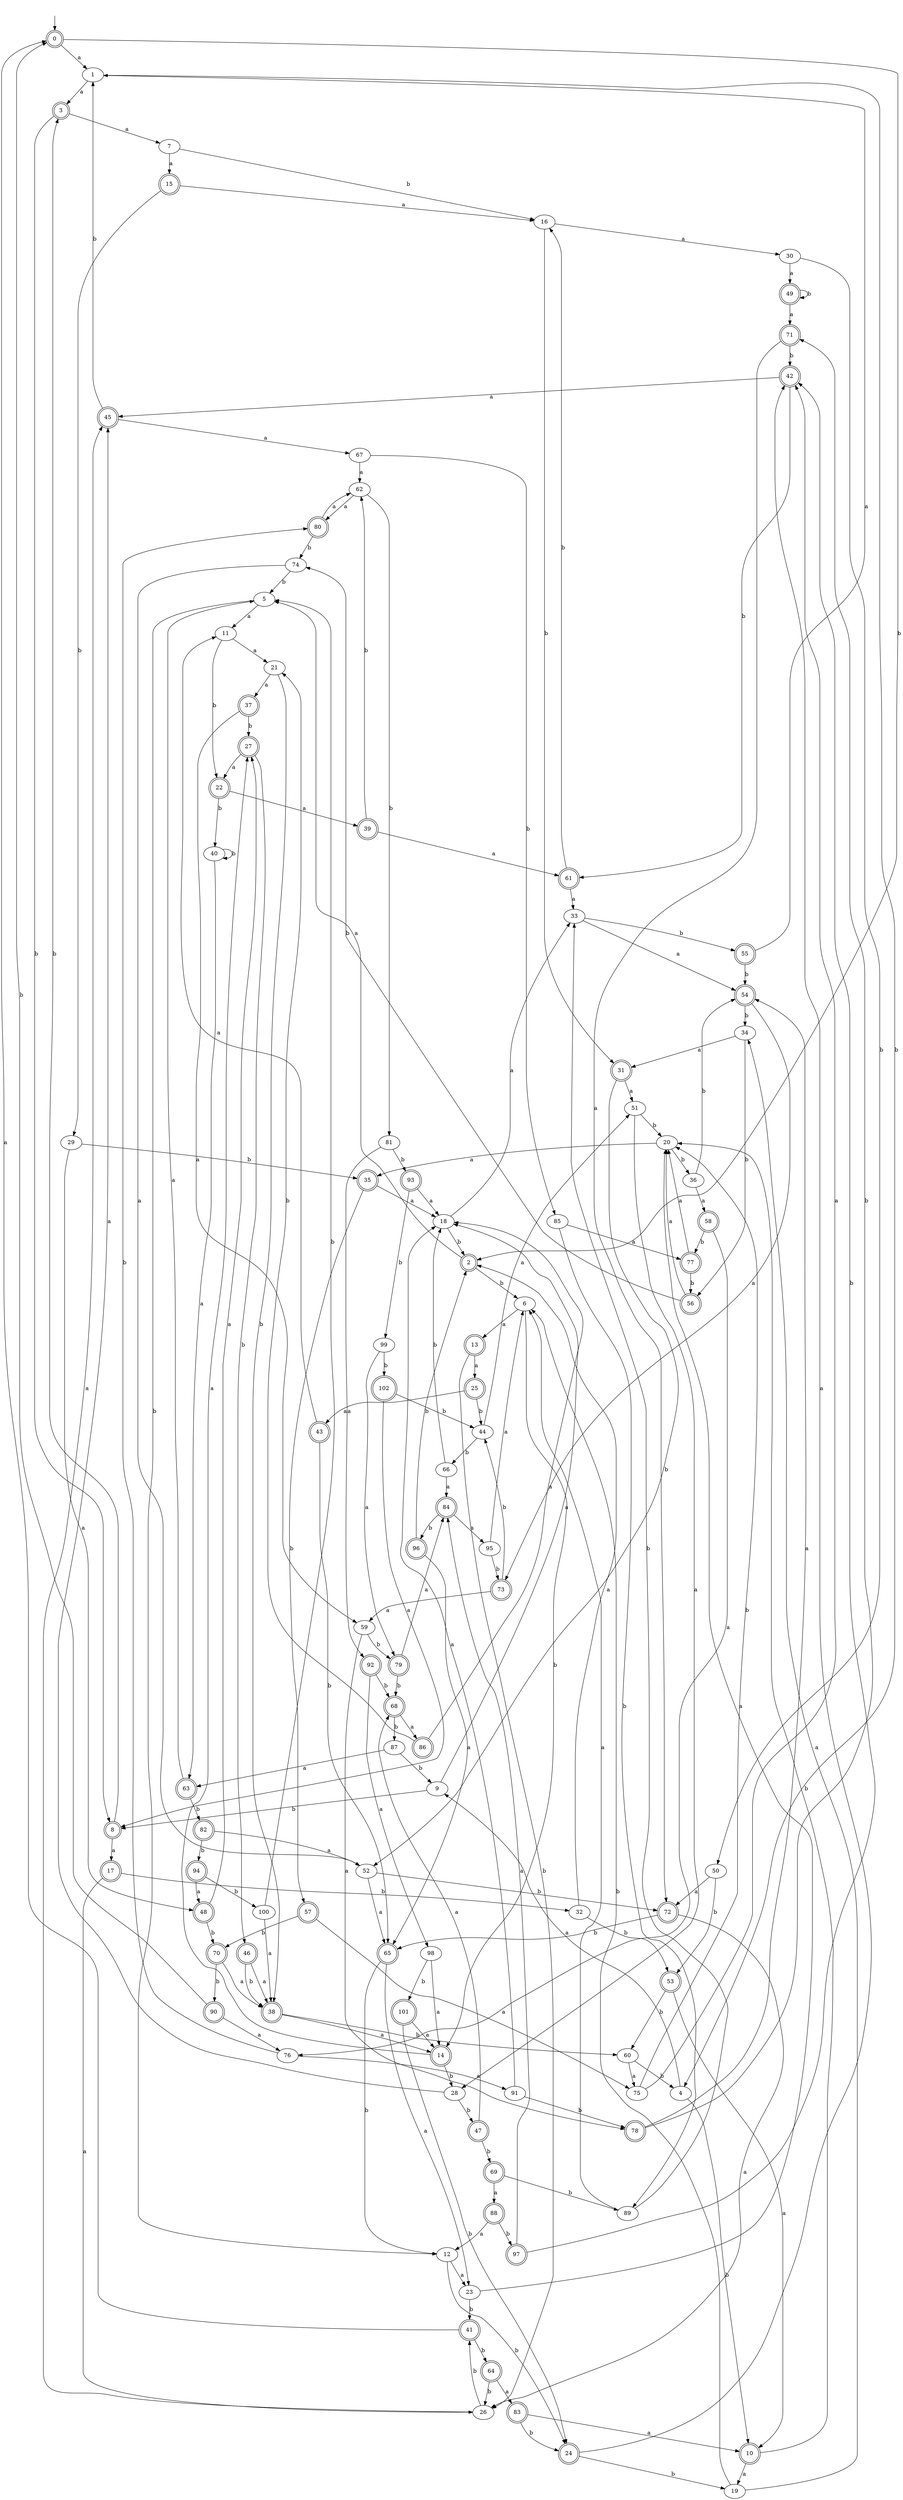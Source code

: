 digraph RandomDFA {
  __start0 [label="", shape=none];
  __start0 -> 0 [label=""];
  0 [shape=circle] [shape=doublecircle]
  0 -> 1 [label="a"]
  0 -> 2 [label="b"]
  1
  1 -> 3 [label="a"]
  1 -> 4 [label="b"]
  2 [shape=doublecircle]
  2 -> 5 [label="a"]
  2 -> 6 [label="b"]
  3 [shape=doublecircle]
  3 -> 7 [label="a"]
  3 -> 8 [label="b"]
  4
  4 -> 9 [label="a"]
  4 -> 10 [label="b"]
  5
  5 -> 11 [label="a"]
  5 -> 12 [label="b"]
  6
  6 -> 13 [label="a"]
  6 -> 14 [label="b"]
  7
  7 -> 15 [label="a"]
  7 -> 16 [label="b"]
  8 [shape=doublecircle]
  8 -> 17 [label="a"]
  8 -> 3 [label="b"]
  9
  9 -> 18 [label="a"]
  9 -> 8 [label="b"]
  10 [shape=doublecircle]
  10 -> 19 [label="a"]
  10 -> 20 [label="b"]
  11
  11 -> 21 [label="a"]
  11 -> 22 [label="b"]
  12
  12 -> 23 [label="a"]
  12 -> 24 [label="b"]
  13 [shape=doublecircle]
  13 -> 25 [label="a"]
  13 -> 26 [label="b"]
  14 [shape=doublecircle]
  14 -> 27 [label="a"]
  14 -> 28 [label="b"]
  15 [shape=doublecircle]
  15 -> 16 [label="a"]
  15 -> 29 [label="b"]
  16
  16 -> 30 [label="a"]
  16 -> 31 [label="b"]
  17 [shape=doublecircle]
  17 -> 26 [label="a"]
  17 -> 32 [label="b"]
  18
  18 -> 33 [label="a"]
  18 -> 2 [label="b"]
  19
  19 -> 34 [label="a"]
  19 -> 6 [label="b"]
  20
  20 -> 35 [label="a"]
  20 -> 36 [label="b"]
  21
  21 -> 37 [label="a"]
  21 -> 38 [label="b"]
  22 [shape=doublecircle]
  22 -> 39 [label="a"]
  22 -> 40 [label="b"]
  23
  23 -> 20 [label="a"]
  23 -> 41 [label="b"]
  24 [shape=doublecircle]
  24 -> 42 [label="a"]
  24 -> 19 [label="b"]
  25 [shape=doublecircle]
  25 -> 43 [label="a"]
  25 -> 44 [label="b"]
  26
  26 -> 45 [label="a"]
  26 -> 41 [label="b"]
  27 [shape=doublecircle]
  27 -> 22 [label="a"]
  27 -> 46 [label="b"]
  28
  28 -> 45 [label="a"]
  28 -> 47 [label="b"]
  29
  29 -> 48 [label="a"]
  29 -> 35 [label="b"]
  30
  30 -> 49 [label="a"]
  30 -> 50 [label="b"]
  31 [shape=doublecircle]
  31 -> 51 [label="a"]
  31 -> 52 [label="b"]
  32
  32 -> 2 [label="a"]
  32 -> 53 [label="b"]
  33
  33 -> 54 [label="a"]
  33 -> 55 [label="b"]
  34
  34 -> 31 [label="a"]
  34 -> 56 [label="b"]
  35 [shape=doublecircle]
  35 -> 18 [label="a"]
  35 -> 57 [label="b"]
  36
  36 -> 58 [label="a"]
  36 -> 54 [label="b"]
  37 [shape=doublecircle]
  37 -> 59 [label="a"]
  37 -> 27 [label="b"]
  38 [shape=doublecircle]
  38 -> 14 [label="a"]
  38 -> 60 [label="b"]
  39 [shape=doublecircle]
  39 -> 61 [label="a"]
  39 -> 62 [label="b"]
  40
  40 -> 63 [label="a"]
  40 -> 40 [label="b"]
  41 [shape=doublecircle]
  41 -> 0 [label="a"]
  41 -> 64 [label="b"]
  42 [shape=doublecircle]
  42 -> 45 [label="a"]
  42 -> 61 [label="b"]
  43 [shape=doublecircle]
  43 -> 11 [label="a"]
  43 -> 65 [label="b"]
  44
  44 -> 51 [label="a"]
  44 -> 66 [label="b"]
  45 [shape=doublecircle]
  45 -> 67 [label="a"]
  45 -> 1 [label="b"]
  46 [shape=doublecircle]
  46 -> 38 [label="a"]
  46 -> 38 [label="b"]
  47 [shape=doublecircle]
  47 -> 68 [label="a"]
  47 -> 69 [label="b"]
  48 [shape=doublecircle]
  48 -> 27 [label="a"]
  48 -> 70 [label="b"]
  49 [shape=doublecircle]
  49 -> 71 [label="a"]
  49 -> 49 [label="b"]
  50
  50 -> 72 [label="a"]
  50 -> 53 [label="b"]
  51
  51 -> 28 [label="a"]
  51 -> 20 [label="b"]
  52
  52 -> 65 [label="a"]
  52 -> 72 [label="b"]
  53 [shape=doublecircle]
  53 -> 10 [label="a"]
  53 -> 60 [label="b"]
  54 [shape=doublecircle]
  54 -> 73 [label="a"]
  54 -> 34 [label="b"]
  55 [shape=doublecircle]
  55 -> 1 [label="a"]
  55 -> 54 [label="b"]
  56 [shape=doublecircle]
  56 -> 20 [label="a"]
  56 -> 74 [label="b"]
  57 [shape=doublecircle]
  57 -> 75 [label="a"]
  57 -> 70 [label="b"]
  58 [shape=doublecircle]
  58 -> 76 [label="a"]
  58 -> 77 [label="b"]
  59
  59 -> 78 [label="a"]
  59 -> 79 [label="b"]
  60
  60 -> 75 [label="a"]
  60 -> 4 [label="b"]
  61 [shape=doublecircle]
  61 -> 33 [label="a"]
  61 -> 16 [label="b"]
  62
  62 -> 80 [label="a"]
  62 -> 81 [label="b"]
  63 [shape=doublecircle]
  63 -> 5 [label="a"]
  63 -> 82 [label="b"]
  64 [shape=doublecircle]
  64 -> 83 [label="a"]
  64 -> 26 [label="b"]
  65 [shape=doublecircle]
  65 -> 23 [label="a"]
  65 -> 12 [label="b"]
  66
  66 -> 84 [label="a"]
  66 -> 18 [label="b"]
  67
  67 -> 62 [label="a"]
  67 -> 85 [label="b"]
  68 [shape=doublecircle]
  68 -> 86 [label="a"]
  68 -> 87 [label="b"]
  69 [shape=doublecircle]
  69 -> 88 [label="a"]
  69 -> 89 [label="b"]
  70 [shape=doublecircle]
  70 -> 38 [label="a"]
  70 -> 90 [label="b"]
  71 [shape=doublecircle]
  71 -> 72 [label="a"]
  71 -> 42 [label="b"]
  72 [shape=doublecircle]
  72 -> 26 [label="a"]
  72 -> 65 [label="b"]
  73 [shape=doublecircle]
  73 -> 59 [label="a"]
  73 -> 44 [label="b"]
  74
  74 -> 52 [label="a"]
  74 -> 5 [label="b"]
  75
  75 -> 42 [label="a"]
  75 -> 20 [label="b"]
  76
  76 -> 91 [label="a"]
  76 -> 80 [label="b"]
  77 [shape=doublecircle]
  77 -> 20 [label="a"]
  77 -> 56 [label="b"]
  78 [shape=doublecircle]
  78 -> 54 [label="a"]
  78 -> 71 [label="b"]
  79 [shape=doublecircle]
  79 -> 84 [label="a"]
  79 -> 68 [label="b"]
  80 [shape=doublecircle]
  80 -> 62 [label="a"]
  80 -> 74 [label="b"]
  81
  81 -> 92 [label="a"]
  81 -> 93 [label="b"]
  82 [shape=doublecircle]
  82 -> 52 [label="a"]
  82 -> 94 [label="b"]
  83 [shape=doublecircle]
  83 -> 10 [label="a"]
  83 -> 24 [label="b"]
  84 [shape=doublecircle]
  84 -> 95 [label="a"]
  84 -> 96 [label="b"]
  85
  85 -> 77 [label="a"]
  85 -> 89 [label="b"]
  86 [shape=doublecircle]
  86 -> 18 [label="a"]
  86 -> 21 [label="b"]
  87
  87 -> 63 [label="a"]
  87 -> 9 [label="b"]
  88 [shape=doublecircle]
  88 -> 12 [label="a"]
  88 -> 97 [label="b"]
  89
  89 -> 6 [label="a"]
  89 -> 33 [label="b"]
  90 [shape=doublecircle]
  90 -> 76 [label="a"]
  90 -> 0 [label="b"]
  91
  91 -> 18 [label="a"]
  91 -> 78 [label="b"]
  92 [shape=doublecircle]
  92 -> 98 [label="a"]
  92 -> 68 [label="b"]
  93 [shape=doublecircle]
  93 -> 18 [label="a"]
  93 -> 99 [label="b"]
  94 [shape=doublecircle]
  94 -> 48 [label="a"]
  94 -> 100 [label="b"]
  95
  95 -> 6 [label="a"]
  95 -> 73 [label="b"]
  96 [shape=doublecircle]
  96 -> 65 [label="a"]
  96 -> 2 [label="b"]
  97 [shape=doublecircle]
  97 -> 84 [label="a"]
  97 -> 42 [label="b"]
  98
  98 -> 14 [label="a"]
  98 -> 101 [label="b"]
  99
  99 -> 79 [label="a"]
  99 -> 102 [label="b"]
  100
  100 -> 38 [label="a"]
  100 -> 5 [label="b"]
  101 [shape=doublecircle]
  101 -> 14 [label="a"]
  101 -> 24 [label="b"]
  102 [shape=doublecircle]
  102 -> 8 [label="a"]
  102 -> 44 [label="b"]
}
